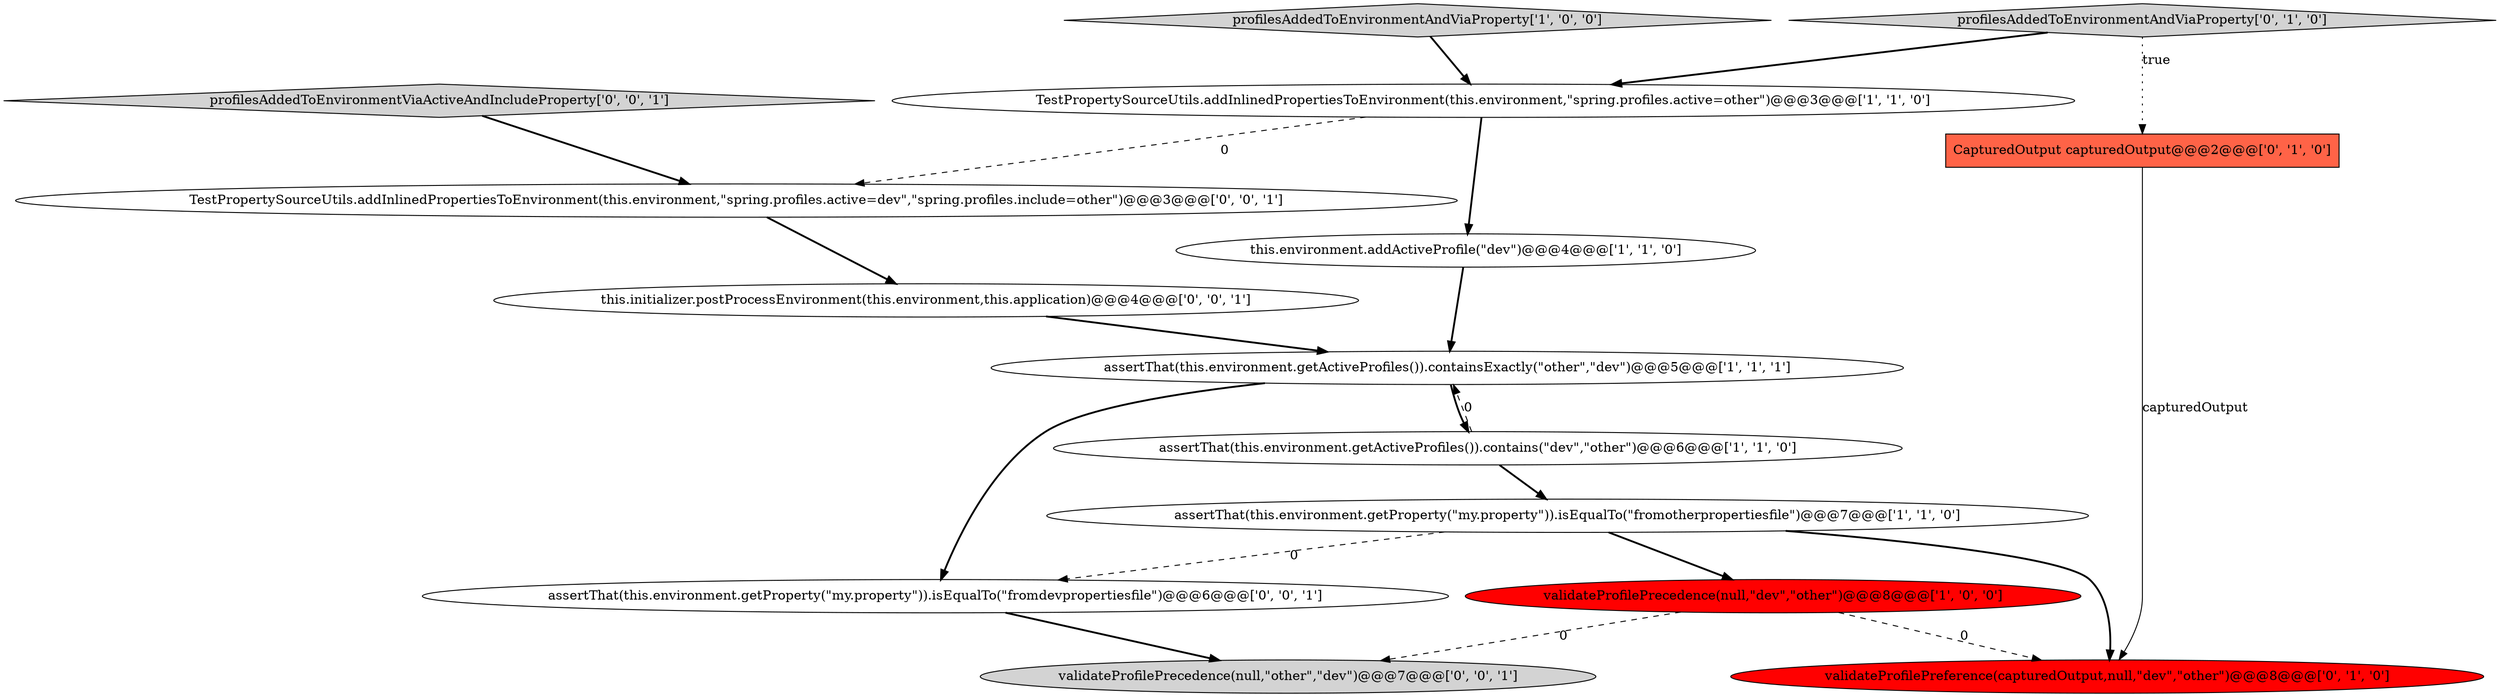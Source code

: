 digraph {
12 [style = filled, label = "validateProfilePrecedence(null,\"other\",\"dev\")@@@7@@@['0', '0', '1']", fillcolor = lightgray, shape = ellipse image = "AAA0AAABBB3BBB"];
5 [style = filled, label = "assertThat(this.environment.getProperty(\"my.property\")).isEqualTo(\"fromotherpropertiesfile\")@@@7@@@['1', '1', '0']", fillcolor = white, shape = ellipse image = "AAA0AAABBB1BBB"];
2 [style = filled, label = "assertThat(this.environment.getActiveProfiles()).containsExactly(\"other\",\"dev\")@@@5@@@['1', '1', '1']", fillcolor = white, shape = ellipse image = "AAA0AAABBB1BBB"];
7 [style = filled, label = "profilesAddedToEnvironmentAndViaProperty['0', '1', '0']", fillcolor = lightgray, shape = diamond image = "AAA0AAABBB2BBB"];
9 [style = filled, label = "CapturedOutput capturedOutput@@@2@@@['0', '1', '0']", fillcolor = tomato, shape = box image = "AAA1AAABBB2BBB"];
4 [style = filled, label = "validateProfilePrecedence(null,\"dev\",\"other\")@@@8@@@['1', '0', '0']", fillcolor = red, shape = ellipse image = "AAA1AAABBB1BBB"];
6 [style = filled, label = "TestPropertySourceUtils.addInlinedPropertiesToEnvironment(this.environment,\"spring.profiles.active=other\")@@@3@@@['1', '1', '0']", fillcolor = white, shape = ellipse image = "AAA0AAABBB1BBB"];
11 [style = filled, label = "this.initializer.postProcessEnvironment(this.environment,this.application)@@@4@@@['0', '0', '1']", fillcolor = white, shape = ellipse image = "AAA0AAABBB3BBB"];
14 [style = filled, label = "profilesAddedToEnvironmentViaActiveAndIncludeProperty['0', '0', '1']", fillcolor = lightgray, shape = diamond image = "AAA0AAABBB3BBB"];
10 [style = filled, label = "assertThat(this.environment.getProperty(\"my.property\")).isEqualTo(\"fromdevpropertiesfile\")@@@6@@@['0', '0', '1']", fillcolor = white, shape = ellipse image = "AAA0AAABBB3BBB"];
13 [style = filled, label = "TestPropertySourceUtils.addInlinedPropertiesToEnvironment(this.environment,\"spring.profiles.active=dev\",\"spring.profiles.include=other\")@@@3@@@['0', '0', '1']", fillcolor = white, shape = ellipse image = "AAA0AAABBB3BBB"];
0 [style = filled, label = "assertThat(this.environment.getActiveProfiles()).contains(\"dev\",\"other\")@@@6@@@['1', '1', '0']", fillcolor = white, shape = ellipse image = "AAA0AAABBB1BBB"];
8 [style = filled, label = "validateProfilePreference(capturedOutput,null,\"dev\",\"other\")@@@8@@@['0', '1', '0']", fillcolor = red, shape = ellipse image = "AAA1AAABBB2BBB"];
3 [style = filled, label = "this.environment.addActiveProfile(\"dev\")@@@4@@@['1', '1', '0']", fillcolor = white, shape = ellipse image = "AAA0AAABBB1BBB"];
1 [style = filled, label = "profilesAddedToEnvironmentAndViaProperty['1', '0', '0']", fillcolor = lightgray, shape = diamond image = "AAA0AAABBB1BBB"];
6->3 [style = bold, label=""];
5->8 [style = bold, label=""];
0->2 [style = dashed, label="0"];
9->8 [style = solid, label="capturedOutput"];
2->0 [style = bold, label=""];
1->6 [style = bold, label=""];
14->13 [style = bold, label=""];
4->8 [style = dashed, label="0"];
7->9 [style = dotted, label="true"];
3->2 [style = bold, label=""];
6->13 [style = dashed, label="0"];
5->10 [style = dashed, label="0"];
2->10 [style = bold, label=""];
10->12 [style = bold, label=""];
13->11 [style = bold, label=""];
11->2 [style = bold, label=""];
5->4 [style = bold, label=""];
7->6 [style = bold, label=""];
4->12 [style = dashed, label="0"];
0->5 [style = bold, label=""];
}
